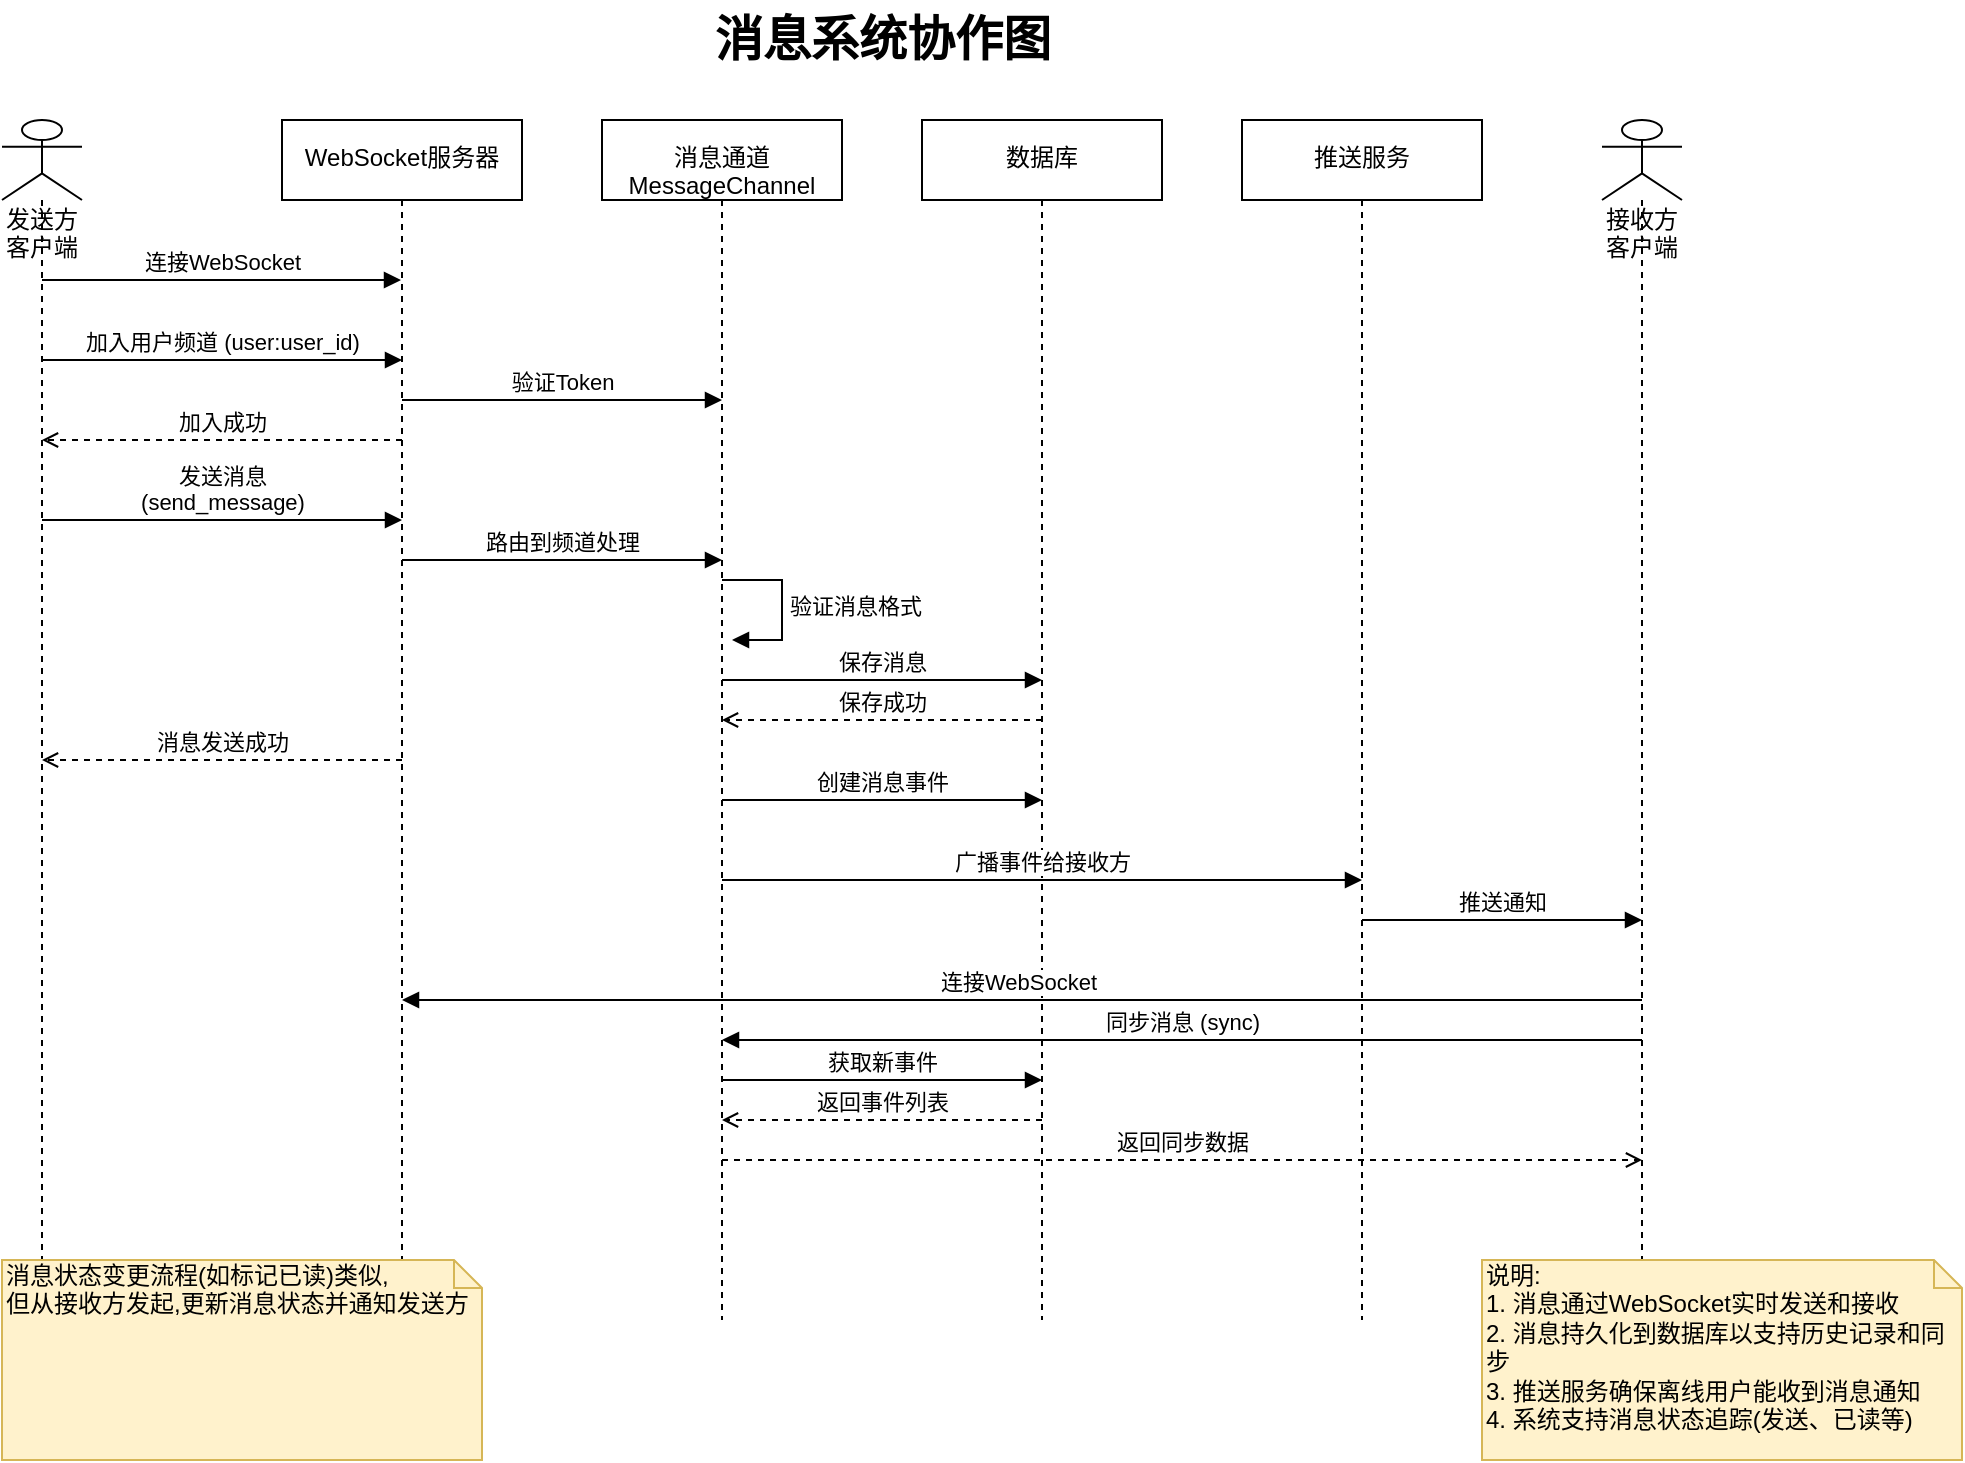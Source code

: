 <mxfile version="26.1.1">
  <diagram name="消息系统协作图" id="messaging_system">
    <mxGraphModel dx="1674" dy="877" grid="1" gridSize="10" guides="1" tooltips="1" connect="1" arrows="1" fold="1" page="1" pageScale="1" pageWidth="1100" pageHeight="850" math="0" shadow="0">
      <root>
        <mxCell id="0" />
        <mxCell id="1" parent="0" />
        <mxCell id="sender_client" value="发送方客户端" style="shape=umlLifeline;participant=umlActor;perimeter=lifelinePerimeter;whiteSpace=wrap;html=1;container=1;collapsible=0;recursiveResize=0;verticalAlign=top;spacingTop=36;outlineConnect=0;" parent="1" vertex="1">
          <mxGeometry x="100" y="80" width="40" height="600" as="geometry" />
        </mxCell>
        <mxCell id="receiver_client" value="接收方客户端" style="shape=umlLifeline;participant=umlActor;perimeter=lifelinePerimeter;whiteSpace=wrap;html=1;container=1;collapsible=0;recursiveResize=0;verticalAlign=top;spacingTop=36;outlineConnect=0;" parent="1" vertex="1">
          <mxGeometry x="900" y="80" width="40" height="600" as="geometry" />
        </mxCell>
        <mxCell id="websocket_server" value="WebSocket服务器" style="shape=umlLifeline;perimeter=lifelinePerimeter;whiteSpace=wrap;html=1;container=1;collapsible=0;recursiveResize=0;verticalAlign=top;spacingTop=5;outlineConnect=0;" parent="1" vertex="1">
          <mxGeometry x="240" y="80" width="120" height="600" as="geometry" />
        </mxCell>
        <mxCell id="message_channel" value="消息通道&#xa;MessageChannel" style="shape=umlLifeline;perimeter=lifelinePerimeter;whiteSpace=wrap;html=1;container=1;collapsible=0;recursiveResize=0;verticalAlign=top;spacingTop=5;outlineConnect=0;" parent="1" vertex="1">
          <mxGeometry x="400" y="80" width="120" height="600" as="geometry" />
        </mxCell>
        <mxCell id="database" value="数据库" style="shape=umlLifeline;perimeter=lifelinePerimeter;whiteSpace=wrap;html=1;container=1;collapsible=0;recursiveResize=0;verticalAlign=top;spacingTop=5;outlineConnect=0;dashed=0;" parent="1" vertex="1">
          <mxGeometry x="560" y="80" width="120" height="600" as="geometry" />
        </mxCell>
        <mxCell id="push_service" value="推送服务" style="shape=umlLifeline;perimeter=lifelinePerimeter;whiteSpace=wrap;html=1;container=1;collapsible=0;recursiveResize=0;verticalAlign=top;spacingTop=5;outlineConnect=0;" parent="1" vertex="1">
          <mxGeometry x="720" y="80" width="120" height="600" as="geometry" />
        </mxCell>
        <mxCell id="client_connect" value="连接WebSocket" style="html=1;verticalAlign=bottom;startArrow=none;endArrow=block;startSize=8;curved=0;rounded=0;" parent="1" source="sender_client" target="websocket_server" edge="1">
          <mxGeometry relative="1" as="geometry">
            <mxPoint x="120" y="160" as="sourcePoint" />
            <Array as="points">
              <mxPoint x="210" y="160" />
            </Array>
            <mxPoint as="offset" />
          </mxGeometry>
        </mxCell>
        <mxCell id="join_channel" value="加入用户频道 (user:user_id)" style="html=1;verticalAlign=bottom;startArrow=none;endArrow=block;startSize=8;curved=0;rounded=0;" parent="1" edge="1">
          <mxGeometry relative="1" as="geometry">
            <mxPoint x="120" y="200" as="sourcePoint" />
            <mxPoint x="300" y="200" as="targetPoint" />
            <Array as="points">
              <mxPoint x="210" y="200" />
            </Array>
          </mxGeometry>
        </mxCell>
        <mxCell id="authorize" value="验证Token" style="html=1;verticalAlign=bottom;startArrow=none;endArrow=block;startSize=8;curved=0;rounded=0;" parent="1" edge="1">
          <mxGeometry relative="1" as="geometry">
            <mxPoint x="300" y="220" as="sourcePoint" />
            <mxPoint x="460" y="220" as="targetPoint" />
          </mxGeometry>
        </mxCell>
        <mxCell id="join_ok" value="加入成功" style="html=1;verticalAlign=bottom;startArrow=none;endArrow=open;startSize=8;curved=0;rounded=0;dashed=1;" parent="1" edge="1">
          <mxGeometry relative="1" as="geometry">
            <mxPoint x="300" y="240" as="sourcePoint" />
            <mxPoint x="120" y="240" as="targetPoint" />
          </mxGeometry>
        </mxCell>
        <mxCell id="client_send" value="发送消息&#xa;(send_message)" style="html=1;verticalAlign=bottom;startArrow=none;endArrow=block;startSize=8;curved=0;rounded=0;" parent="1" edge="1">
          <mxGeometry relative="1" as="geometry">
            <mxPoint x="120" y="280" as="sourcePoint" />
            <mxPoint x="300" y="280" as="targetPoint" />
          </mxGeometry>
        </mxCell>
        <mxCell id="route_to_channel" value="路由到频道处理" style="html=1;verticalAlign=bottom;startArrow=none;endArrow=block;startSize=8;curved=0;rounded=0;" parent="1" edge="1">
          <mxGeometry relative="1" as="geometry">
            <mxPoint x="300" y="300" as="sourcePoint" />
            <mxPoint x="460" y="300" as="targetPoint" />
          </mxGeometry>
        </mxCell>
        <mxCell id="validate_msg" value="验证消息格式" style="html=1;align=left;spacingLeft=2;endArrow=block;rounded=0;edgeStyle=orthogonalEdgeStyle;curved=0;rounded=0;" parent="1" edge="1">
          <mxGeometry relative="1" as="geometry">
            <mxPoint x="460" y="310" as="sourcePoint" />
            <Array as="points">
              <mxPoint x="490" y="310" />
              <mxPoint x="490" y="340" />
            </Array>
            <mxPoint x="465" y="340" as="targetPoint" />
          </mxGeometry>
        </mxCell>
        <mxCell id="save_msg" value="保存消息" style="html=1;verticalAlign=bottom;startArrow=none;endArrow=block;startSize=8;curved=0;rounded=0;" parent="1" edge="1">
          <mxGeometry relative="1" as="geometry">
            <mxPoint x="460" y="360" as="sourcePoint" />
            <mxPoint x="620" y="360" as="targetPoint" />
          </mxGeometry>
        </mxCell>
        <mxCell id="db_confirm" value="保存成功" style="html=1;verticalAlign=bottom;startArrow=none;endArrow=open;startSize=8;curved=0;rounded=0;dashed=1;" parent="1" edge="1">
          <mxGeometry relative="1" as="geometry">
            <mxPoint x="620" y="380" as="sourcePoint" />
            <mxPoint x="460" y="380" as="targetPoint" />
          </mxGeometry>
        </mxCell>
        <mxCell id="send_confirm" value="消息发送成功" style="html=1;verticalAlign=bottom;startArrow=none;endArrow=open;startSize=8;curved=0;rounded=0;dashed=1;" parent="1" edge="1">
          <mxGeometry relative="1" as="geometry">
            <mxPoint x="300" y="400" as="sourcePoint" />
            <mxPoint x="120" y="400" as="targetPoint" />
          </mxGeometry>
        </mxCell>
        <mxCell id="create_event" value="创建消息事件" style="html=1;verticalAlign=bottom;startArrow=none;endArrow=block;startSize=8;curved=0;rounded=0;" parent="1" edge="1">
          <mxGeometry relative="1" as="geometry">
            <mxPoint x="460" y="420" as="sourcePoint" />
            <mxPoint x="620" y="420" as="targetPoint" />
          </mxGeometry>
        </mxCell>
        <mxCell id="broadcast_event" value="广播事件给接收方" style="html=1;verticalAlign=bottom;startArrow=none;endArrow=block;startSize=8;curved=0;rounded=0;" parent="1" edge="1">
          <mxGeometry relative="1" as="geometry">
            <mxPoint x="460" y="460" as="sourcePoint" />
            <mxPoint x="780" y="460" as="targetPoint" />
          </mxGeometry>
        </mxCell>
        <mxCell id="push_to_client" value="推送通知" style="html=1;verticalAlign=bottom;startArrow=none;endArrow=block;startSize=8;curved=0;rounded=0;" parent="1" edge="1">
          <mxGeometry relative="1" as="geometry">
            <mxPoint x="780" y="480" as="sourcePoint" />
            <mxPoint x="920" y="480" as="targetPoint" />
          </mxGeometry>
        </mxCell>
        <mxCell id="receiver_connect" value="连接WebSocket" style="html=1;verticalAlign=bottom;startArrow=none;endArrow=block;startSize=8;curved=0;rounded=0;" parent="1" edge="1">
          <mxGeometry x="0.006" relative="1" as="geometry">
            <mxPoint x="920" y="520" as="sourcePoint" />
            <mxPoint x="300" y="520" as="targetPoint" />
            <mxPoint as="offset" />
          </mxGeometry>
        </mxCell>
        <mxCell id="sync_msg" value="同步消息 (sync)" style="html=1;verticalAlign=bottom;startArrow=none;endArrow=block;startSize=8;curved=0;rounded=0;" parent="1" edge="1">
          <mxGeometry relative="1" as="geometry">
            <mxPoint x="920" y="540" as="sourcePoint" />
            <mxPoint x="460" y="540" as="targetPoint" />
          </mxGeometry>
        </mxCell>
        <mxCell id="get_events" value="获取新事件" style="html=1;verticalAlign=bottom;startArrow=none;endArrow=block;startSize=8;curved=0;rounded=0;" parent="1" edge="1">
          <mxGeometry relative="1" as="geometry">
            <mxPoint x="460" y="560" as="sourcePoint" />
            <mxPoint x="620" y="560" as="targetPoint" />
          </mxGeometry>
        </mxCell>
        <mxCell id="return_events" value="返回事件列表" style="html=1;verticalAlign=bottom;startArrow=none;endArrow=open;startSize=8;curved=0;rounded=0;dashed=1;" parent="1" edge="1">
          <mxGeometry relative="1" as="geometry">
            <mxPoint x="620" y="580" as="sourcePoint" />
            <mxPoint x="460" y="580" as="targetPoint" />
          </mxGeometry>
        </mxCell>
        <mxCell id="return_sync" value="返回同步数据" style="html=1;verticalAlign=bottom;startArrow=none;endArrow=open;startSize=8;curved=0;rounded=0;dashed=1;" parent="1" edge="1">
          <mxGeometry relative="1" as="geometry">
            <mxPoint x="460" y="600" as="sourcePoint" />
            <mxPoint x="920" y="600" as="targetPoint" />
          </mxGeometry>
        </mxCell>
        <mxCell id="title" value="消息系统协作图" style="text;strokeColor=none;fillColor=none;html=1;fontSize=24;fontStyle=1;verticalAlign=middle;align=center;" parent="1" vertex="1">
          <mxGeometry x="420" y="20" width="240" height="40" as="geometry" />
        </mxCell>
        <mxCell id="note" value="说明:&#xa;1. 消息通过WebSocket实时发送和接收&#xa;2. 消息持久化到数据库以支持历史记录和同步&#xa;3. 推送服务确保离线用户能收到消息通知&#xa;4. 系统支持消息状态追踪(发送、已读等)" style="shape=note;whiteSpace=wrap;html=1;size=14;verticalAlign=top;align=left;spacingTop=-6;fillColor=#fff2cc;strokeColor=#d6b656;" parent="1" vertex="1">
          <mxGeometry x="840" y="650" width="240" height="100" as="geometry" />
        </mxCell>
        <mxCell id="mark_read_note" value="消息状态变更流程(如标记已读)类似,&#xa;但从接收方发起,更新消息状态并通知发送方" style="shape=note;whiteSpace=wrap;html=1;size=14;verticalAlign=top;align=left;spacingTop=-6;fillColor=#fff2cc;strokeColor=#d6b656;" parent="1" vertex="1">
          <mxGeometry x="100" y="650" width="240" height="100" as="geometry" />
        </mxCell>
      </root>
    </mxGraphModel>
  </diagram>
</mxfile>
